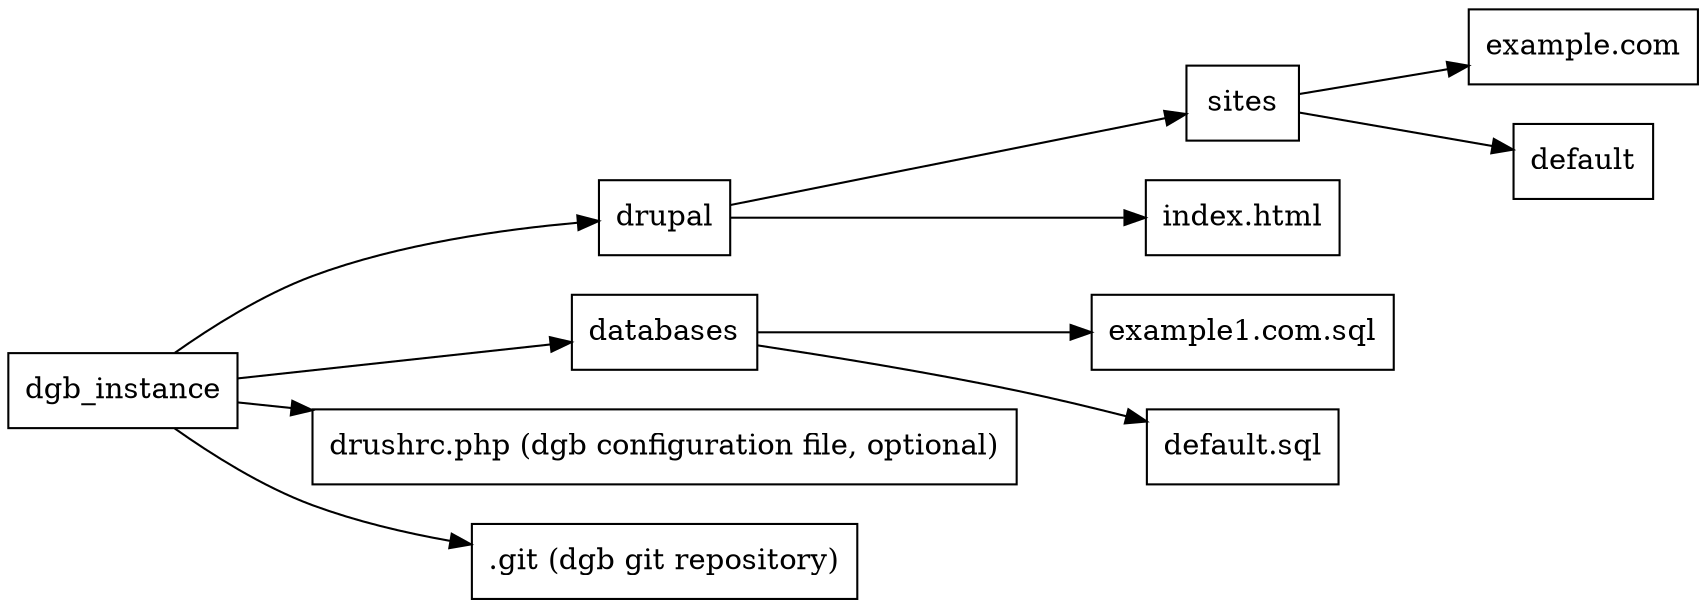digraph G {
        rankdir = LR;
        node[shape=record];
        
        dgb_instance->drupal;
        dgb_instance->databases;
        dgb_instance->drushrc_php;
        dgb_instance->dot_git;
        databases->example1_com_sql;
        databases->default_sql;
        drupal->sites;
        sites->example1_com;
        sites->default;
        drupal->index_html;
        example1_com[label="example.com"];
        example1_com_sql[label="example1.com.sql"];
        default_sql[label="default.sql"];
        index_html[label="index.html"];
        drushrc_php[label="drushrc.php (dgb configuration file, optional)"];
        dot_git[label=".git (dgb git repository)"];
        
                   
        }
      